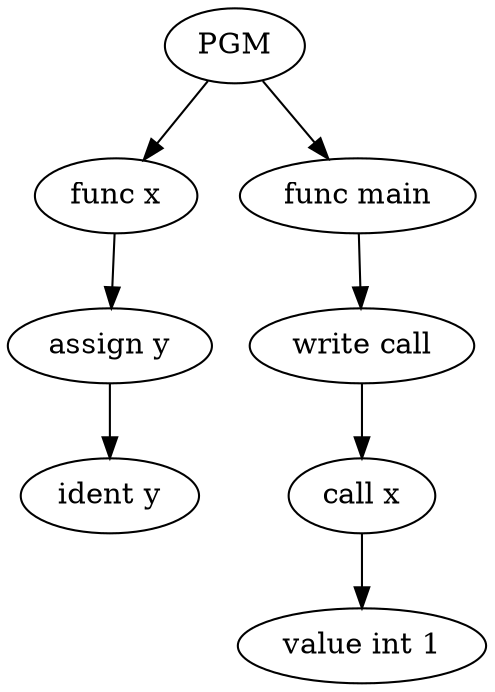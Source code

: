 digraph ast {
0[label = PGM, shape = ellipse]
1[label = "func x", shape = ellipse]
0 -> 1
2[label = "assign y", shape = ellipse]
1 -> 2
3[label = "ident y", shape = ellipse]
2 -> 3
4[label = "func main", shape = ellipse]
0 -> 4
5[label = "write call", shape = ellipse]
4 -> 5
6[label = "call x", shape = ellipse]
5 -> 6
7[label = "value int 1", shape = ellipse]
6 -> 7
}